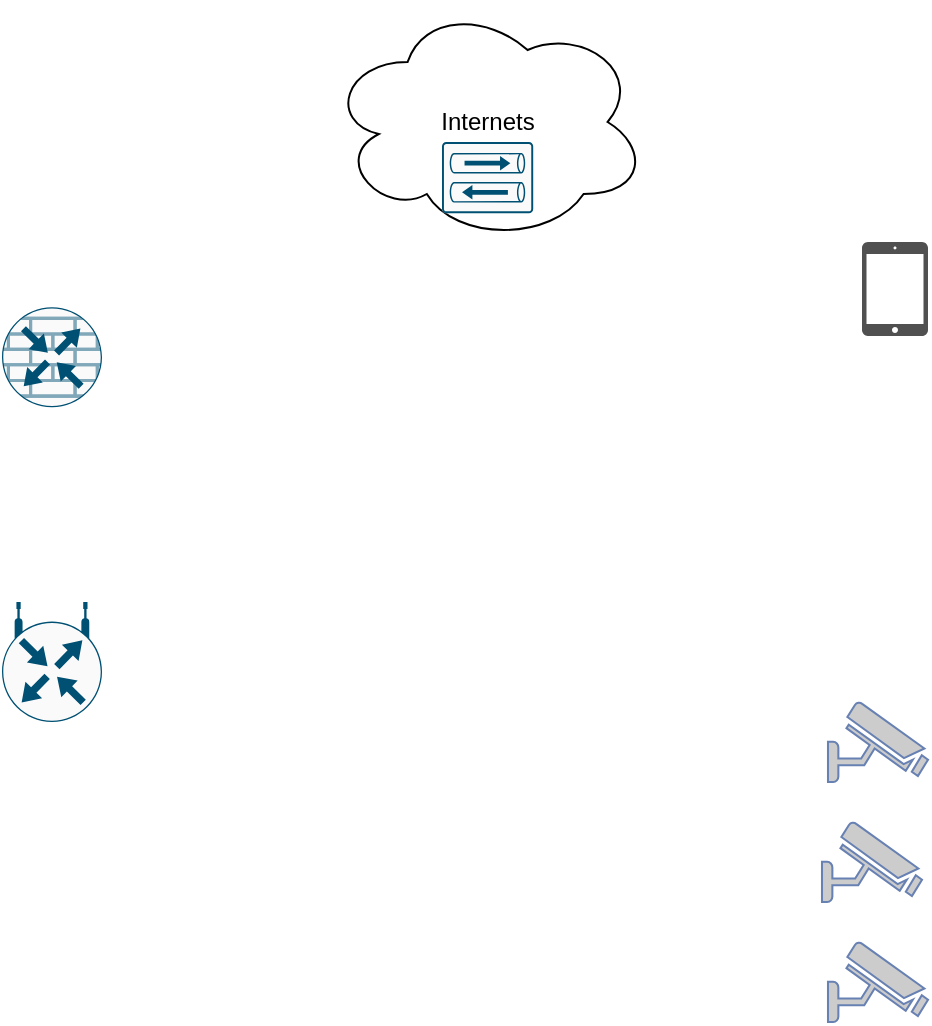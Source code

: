 <mxfile version="13.7.5" type="github"><diagram id="24BzfzFCTO4s2QphImuC" name="Page-1"><mxGraphModel dx="1001" dy="725" grid="1" gridSize="10" guides="1" tooltips="1" connect="1" arrows="1" fold="1" page="1" pageScale="1" pageWidth="850" pageHeight="1100" math="0" shadow="0"><root><mxCell id="0"/><mxCell id="1" parent="0"/><mxCell id="ptHU8cl3qVk4jOxxzUVa-1" value="" style="points=[[0.5,0,0],[1,0.5,0],[0.5,1,0],[0,0.5,0],[0.145,0.145,0],[0.856,0.145,0],[0.855,0.856,0],[0.145,0.855,0]];verticalLabelPosition=bottom;html=1;verticalAlign=top;aspect=fixed;align=center;pointerEvents=1;shape=mxgraph.cisco19.rect;prIcon=router_with_firewall;fillColor=#FAFAFA;strokeColor=#005073;" vertex="1" parent="1"><mxGeometry x="180" y="182.62" width="50" height="50" as="geometry"/></mxCell><mxCell id="ptHU8cl3qVk4jOxxzUVa-2" value="" style="points=[[0.5,0,0],[1,0.5,0],[0.5,1,0],[0,0.5,0],[0.145,0.145,0],[0.856,0.145,0],[0.855,0.856,0],[0.145,0.855,0]];verticalLabelPosition=bottom;html=1;verticalAlign=top;aspect=fixed;align=center;pointerEvents=1;shape=mxgraph.cisco19.rect;prIcon=wireless_router;fillColor=#FAFAFA;strokeColor=#005073;" vertex="1" parent="1"><mxGeometry x="180" y="330" width="50" height="60" as="geometry"/></mxCell><mxCell id="ptHU8cl3qVk4jOxxzUVa-4" value="Internets" style="ellipse;shape=cloud;whiteSpace=wrap;html=1;align=center;" vertex="1" parent="1"><mxGeometry x="342.8" y="30" width="160" height="120" as="geometry"/></mxCell><mxCell id="ptHU8cl3qVk4jOxxzUVa-5" value="" style="points=[[0.015,0.015,0],[0.985,0.015,0],[0.985,0.985,0],[0.015,0.985,0],[0.25,0,0],[0.5,0,0],[0.75,0,0],[1,0.25,0],[1,0.5,0],[1,0.75,0],[0.75,1,0],[0.5,1,0],[0.25,1,0],[0,0.75,0],[0,0.5,0],[0,0.25,0]];verticalLabelPosition=bottom;html=1;verticalAlign=top;aspect=fixed;align=center;pointerEvents=1;shape=mxgraph.cisco19.rect;prIcon=vpn_concentrator;fillColor=#FAFAFA;strokeColor=#005073;" vertex="1" parent="1"><mxGeometry x="400" y="100" width="45.6" height="35.62" as="geometry"/></mxCell><mxCell id="ptHU8cl3qVk4jOxxzUVa-9" value="" style="pointerEvents=1;shadow=0;dashed=0;html=1;strokeColor=none;fillColor=#505050;labelPosition=center;verticalLabelPosition=bottom;verticalAlign=top;outlineConnect=0;align=center;shape=mxgraph.office.devices.ipad_mini;" vertex="1" parent="1"><mxGeometry x="610" y="150" width="33" height="47" as="geometry"/></mxCell><mxCell id="ptHU8cl3qVk4jOxxzUVa-10" value="" style="fontColor=#0066CC;verticalAlign=top;verticalLabelPosition=bottom;labelPosition=center;align=center;html=1;outlineConnect=0;fillColor=#CCCCCC;strokeColor=#6881B3;gradientColor=none;gradientDirection=north;strokeWidth=2;shape=mxgraph.networks.security_camera;" vertex="1" parent="1"><mxGeometry x="593" y="380" width="50" height="40" as="geometry"/></mxCell><mxCell id="ptHU8cl3qVk4jOxxzUVa-11" value="" style="fontColor=#0066CC;verticalAlign=top;verticalLabelPosition=bottom;labelPosition=center;align=center;html=1;outlineConnect=0;fillColor=#CCCCCC;strokeColor=#6881B3;gradientColor=none;gradientDirection=north;strokeWidth=2;shape=mxgraph.networks.security_camera;" vertex="1" parent="1"><mxGeometry x="590" y="440" width="50" height="40" as="geometry"/></mxCell><mxCell id="ptHU8cl3qVk4jOxxzUVa-12" value="" style="fontColor=#0066CC;verticalAlign=top;verticalLabelPosition=bottom;labelPosition=center;align=center;html=1;outlineConnect=0;fillColor=#CCCCCC;strokeColor=#6881B3;gradientColor=none;gradientDirection=north;strokeWidth=2;shape=mxgraph.networks.security_camera;" vertex="1" parent="1"><mxGeometry x="593" y="500" width="50" height="40" as="geometry"/></mxCell></root></mxGraphModel></diagram></mxfile>